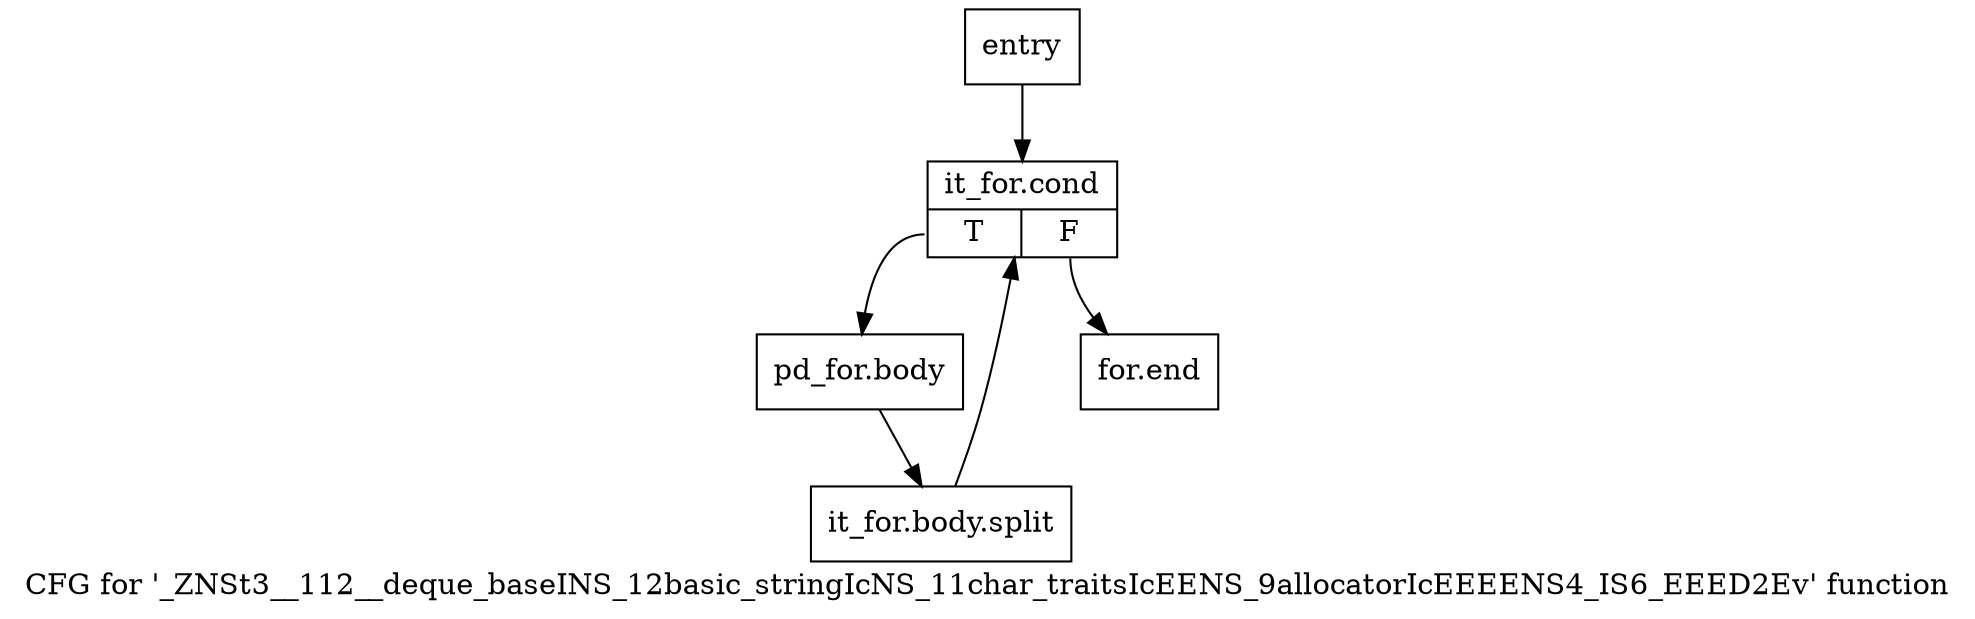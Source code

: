 digraph "CFG for '_ZNSt3__112__deque_baseINS_12basic_stringIcNS_11char_traitsIcEENS_9allocatorIcEEEENS4_IS6_EEED2Ev' function" {
	label="CFG for '_ZNSt3__112__deque_baseINS_12basic_stringIcNS_11char_traitsIcEENS_9allocatorIcEEEENS4_IS6_EEED2Ev' function";

	Node0x5f926f0 [shape=record,label="{entry}"];
	Node0x5f926f0 -> Node0x5f92740;
	Node0x5f92740 [shape=record,label="{it_for.cond|{<s0>T|<s1>F}}"];
	Node0x5f92740:s0 -> Node0x5f92820;
	Node0x5f92740:s1 -> Node0x5f92870;
	Node0x5f92820 [shape=record,label="{pd_for.body}"];
	Node0x5f92820 -> Node0xa069920;
	Node0xa069920 [shape=record,label="{it_for.body.split}"];
	Node0xa069920 -> Node0x5f92740;
	Node0x5f92870 [shape=record,label="{for.end}"];
}
